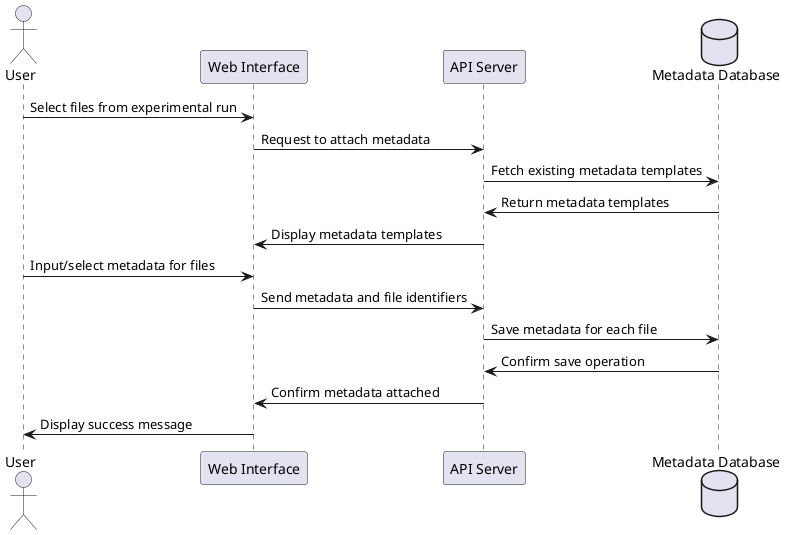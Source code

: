 @startuml
actor User as user
participant "Web Interface" as web
participant "API Server" as api
database "Metadata Database" as db

user -> web : Select files from experimental run
web -> api : Request to attach metadata
api -> db : Fetch existing metadata templates
db -> api : Return metadata templates
api -> web : Display metadata templates
user -> web : Input/select metadata for files
web -> api : Send metadata and file identifiers
api -> db : Save metadata for each file
db -> api : Confirm save operation
api -> web : Confirm metadata attached
web -> user : Display success message
@enduml